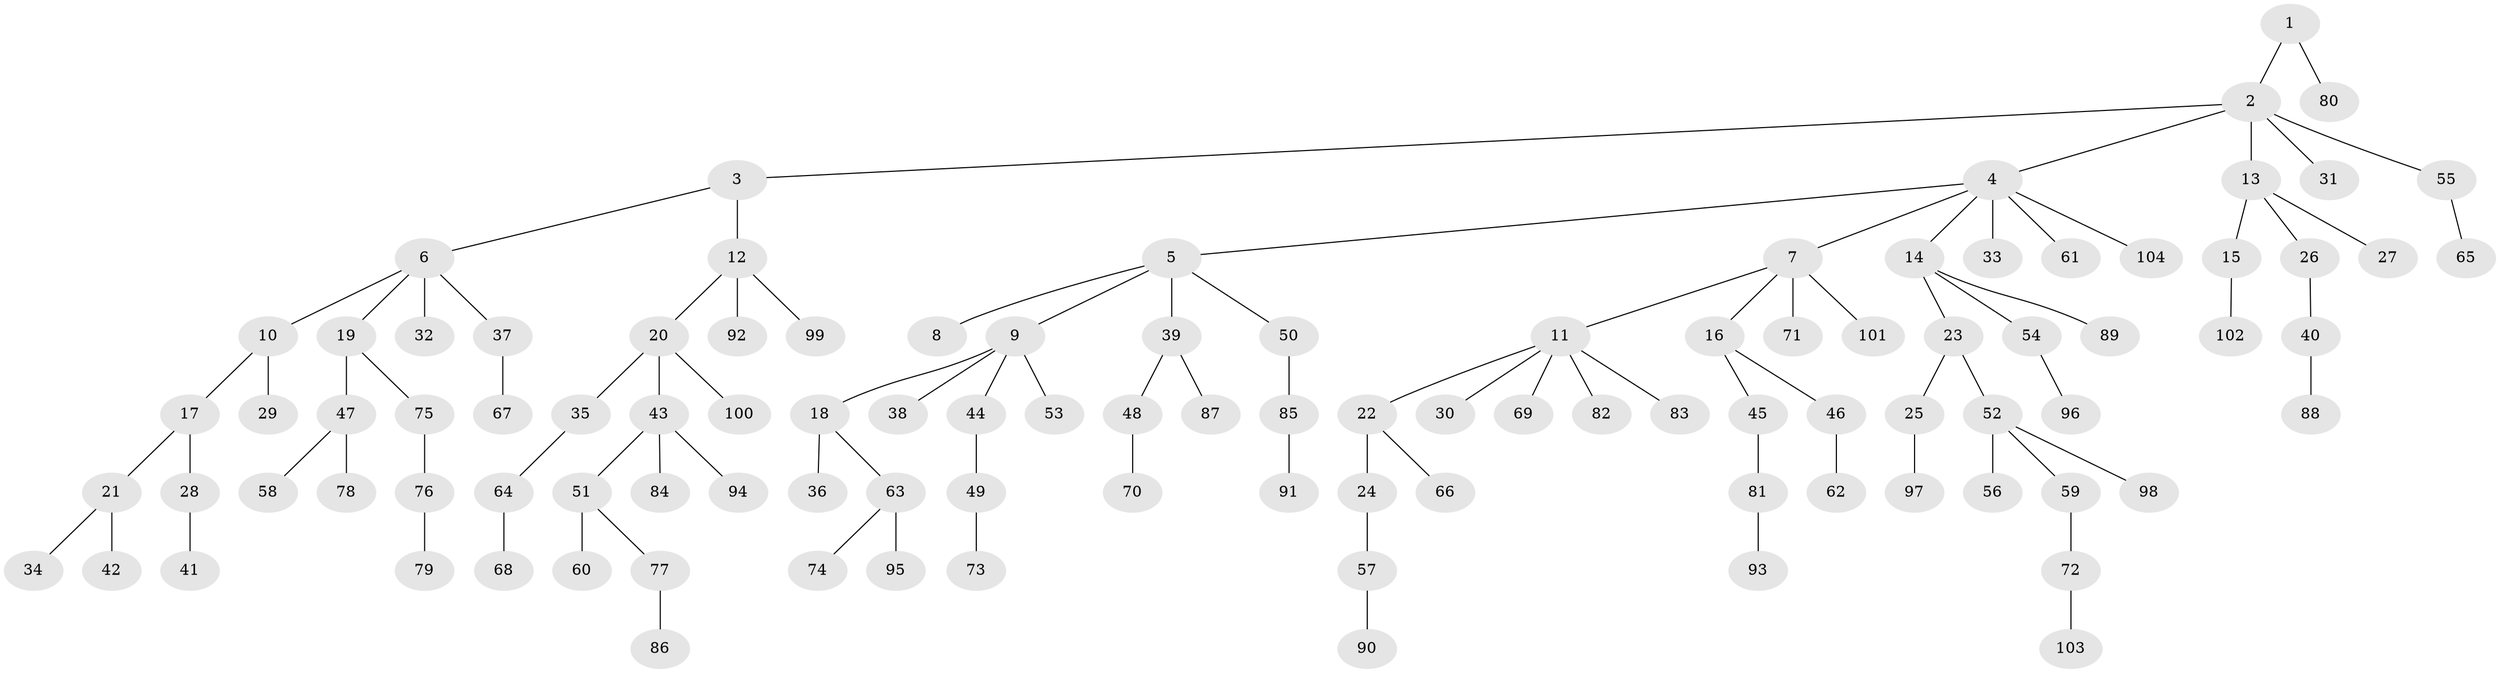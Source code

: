 // Generated by graph-tools (version 1.1) at 2025/26/03/09/25 03:26:28]
// undirected, 104 vertices, 103 edges
graph export_dot {
graph [start="1"]
  node [color=gray90,style=filled];
  1;
  2;
  3;
  4;
  5;
  6;
  7;
  8;
  9;
  10;
  11;
  12;
  13;
  14;
  15;
  16;
  17;
  18;
  19;
  20;
  21;
  22;
  23;
  24;
  25;
  26;
  27;
  28;
  29;
  30;
  31;
  32;
  33;
  34;
  35;
  36;
  37;
  38;
  39;
  40;
  41;
  42;
  43;
  44;
  45;
  46;
  47;
  48;
  49;
  50;
  51;
  52;
  53;
  54;
  55;
  56;
  57;
  58;
  59;
  60;
  61;
  62;
  63;
  64;
  65;
  66;
  67;
  68;
  69;
  70;
  71;
  72;
  73;
  74;
  75;
  76;
  77;
  78;
  79;
  80;
  81;
  82;
  83;
  84;
  85;
  86;
  87;
  88;
  89;
  90;
  91;
  92;
  93;
  94;
  95;
  96;
  97;
  98;
  99;
  100;
  101;
  102;
  103;
  104;
  1 -- 2;
  1 -- 80;
  2 -- 3;
  2 -- 4;
  2 -- 13;
  2 -- 31;
  2 -- 55;
  3 -- 6;
  3 -- 12;
  4 -- 5;
  4 -- 7;
  4 -- 14;
  4 -- 33;
  4 -- 61;
  4 -- 104;
  5 -- 8;
  5 -- 9;
  5 -- 39;
  5 -- 50;
  6 -- 10;
  6 -- 19;
  6 -- 32;
  6 -- 37;
  7 -- 11;
  7 -- 16;
  7 -- 71;
  7 -- 101;
  9 -- 18;
  9 -- 38;
  9 -- 44;
  9 -- 53;
  10 -- 17;
  10 -- 29;
  11 -- 22;
  11 -- 30;
  11 -- 69;
  11 -- 82;
  11 -- 83;
  12 -- 20;
  12 -- 92;
  12 -- 99;
  13 -- 15;
  13 -- 26;
  13 -- 27;
  14 -- 23;
  14 -- 54;
  14 -- 89;
  15 -- 102;
  16 -- 45;
  16 -- 46;
  17 -- 21;
  17 -- 28;
  18 -- 36;
  18 -- 63;
  19 -- 47;
  19 -- 75;
  20 -- 35;
  20 -- 43;
  20 -- 100;
  21 -- 34;
  21 -- 42;
  22 -- 24;
  22 -- 66;
  23 -- 25;
  23 -- 52;
  24 -- 57;
  25 -- 97;
  26 -- 40;
  28 -- 41;
  35 -- 64;
  37 -- 67;
  39 -- 48;
  39 -- 87;
  40 -- 88;
  43 -- 51;
  43 -- 84;
  43 -- 94;
  44 -- 49;
  45 -- 81;
  46 -- 62;
  47 -- 58;
  47 -- 78;
  48 -- 70;
  49 -- 73;
  50 -- 85;
  51 -- 60;
  51 -- 77;
  52 -- 56;
  52 -- 59;
  52 -- 98;
  54 -- 96;
  55 -- 65;
  57 -- 90;
  59 -- 72;
  63 -- 74;
  63 -- 95;
  64 -- 68;
  72 -- 103;
  75 -- 76;
  76 -- 79;
  77 -- 86;
  81 -- 93;
  85 -- 91;
}
